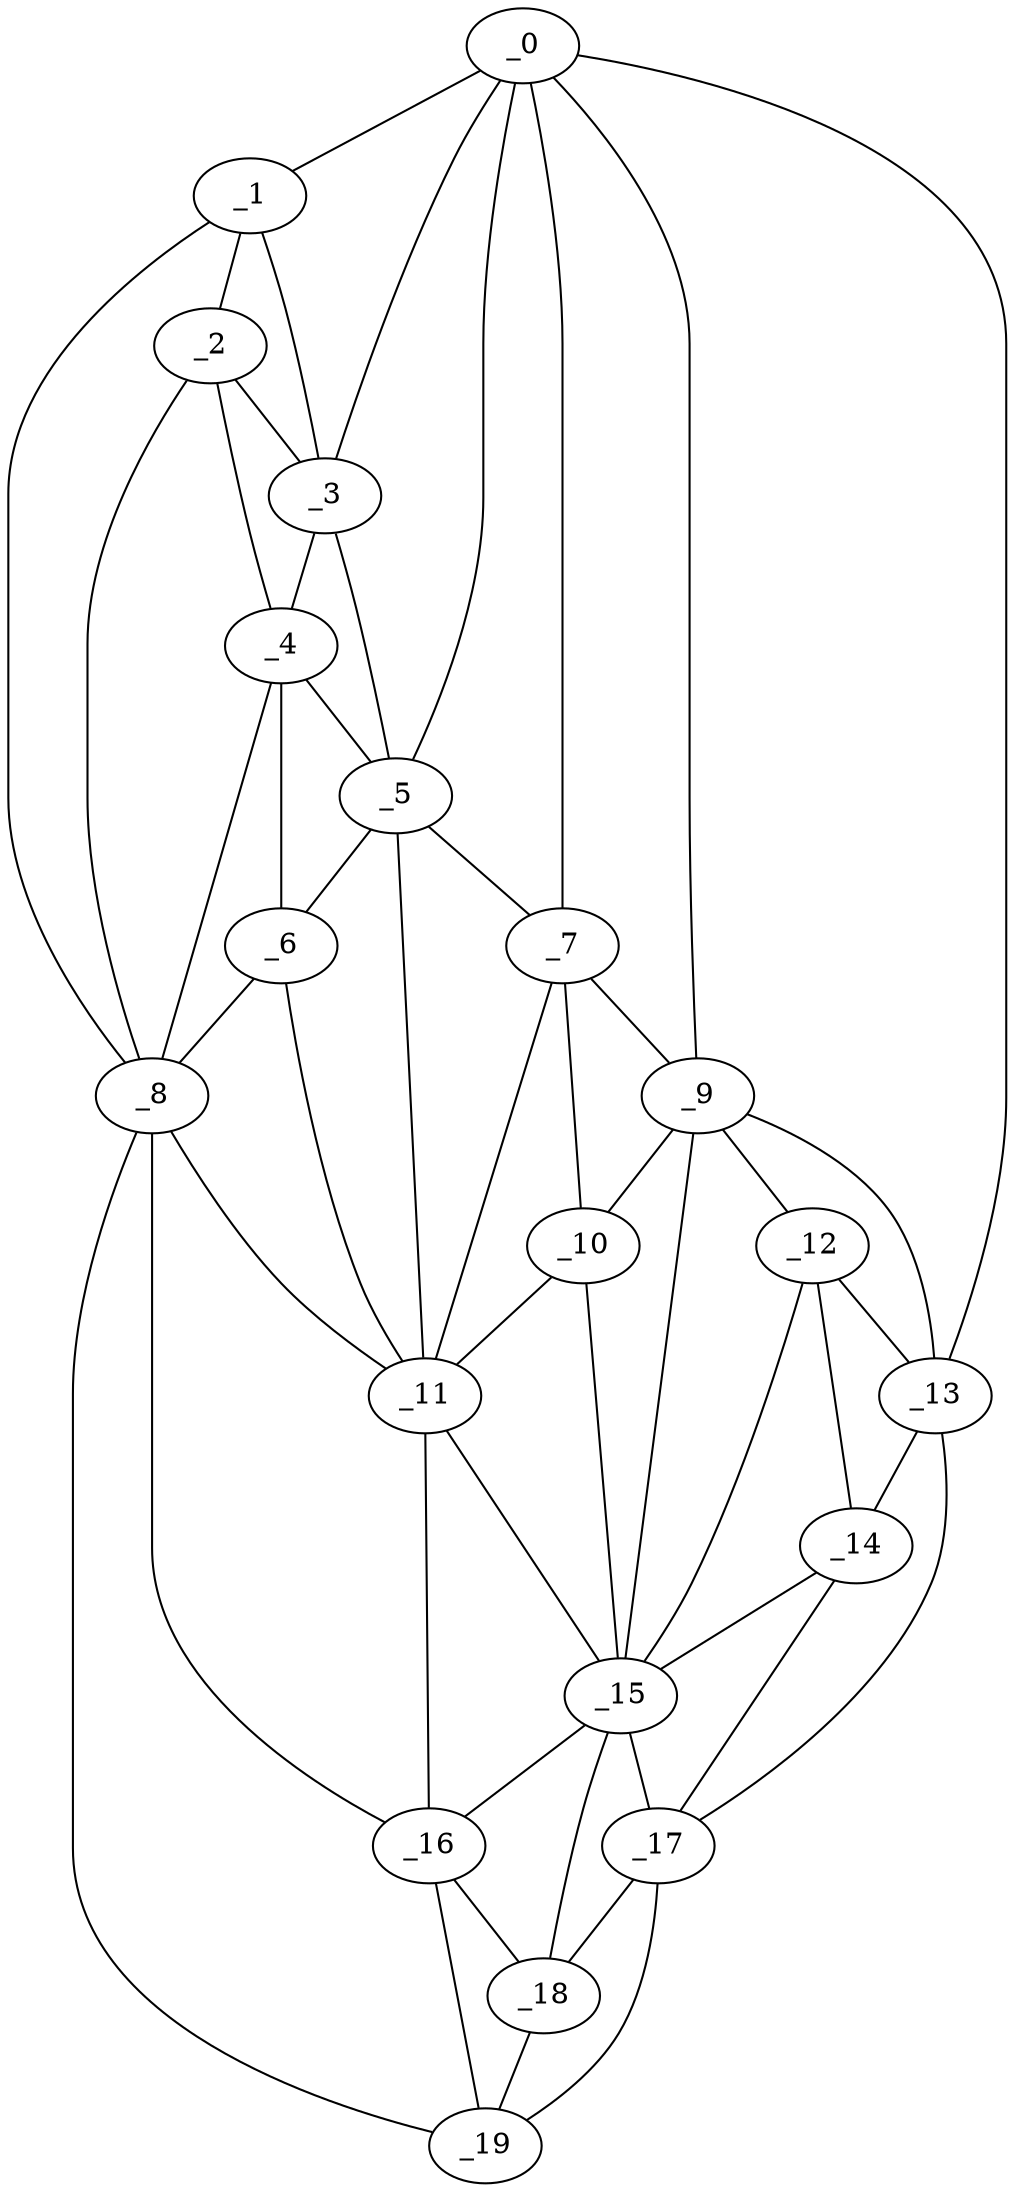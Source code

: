 graph "obj29__195.gxl" {
	_0	 [x=8,
		y=37];
	_1	 [x=29,
		y=26];
	_0 -- _1	 [valence=1];
	_3	 [x=43,
		y=35];
	_0 -- _3	 [valence=2];
	_5	 [x=57,
		y=45];
	_0 -- _5	 [valence=2];
	_7	 [x=66,
		y=54];
	_0 -- _7	 [valence=2];
	_9	 [x=77,
		y=85];
	_0 -- _9	 [valence=2];
	_13	 [x=83,
		y=112];
	_0 -- _13	 [valence=1];
	_2	 [x=40,
		y=25];
	_1 -- _2	 [valence=2];
	_1 -- _3	 [valence=2];
	_8	 [x=72,
		y=16];
	_1 -- _8	 [valence=1];
	_2 -- _3	 [valence=1];
	_4	 [x=54,
		y=31];
	_2 -- _4	 [valence=2];
	_2 -- _8	 [valence=1];
	_3 -- _4	 [valence=2];
	_3 -- _5	 [valence=2];
	_4 -- _5	 [valence=2];
	_6	 [x=64,
		y=30];
	_4 -- _6	 [valence=1];
	_4 -- _8	 [valence=2];
	_5 -- _6	 [valence=2];
	_5 -- _7	 [valence=2];
	_11	 [x=80,
		y=38];
	_5 -- _11	 [valence=2];
	_6 -- _8	 [valence=2];
	_6 -- _11	 [valence=1];
	_7 -- _9	 [valence=2];
	_10	 [x=78,
		y=68];
	_7 -- _10	 [valence=2];
	_7 -- _11	 [valence=1];
	_8 -- _11	 [valence=2];
	_16	 [x=108,
		y=38];
	_8 -- _16	 [valence=2];
	_19	 [x=126,
		y=40];
	_8 -- _19	 [valence=1];
	_9 -- _10	 [valence=1];
	_12	 [x=81,
		y=93];
	_9 -- _12	 [valence=1];
	_9 -- _13	 [valence=2];
	_15	 [x=96,
		y=71];
	_9 -- _15	 [valence=2];
	_10 -- _11	 [valence=2];
	_10 -- _15	 [valence=1];
	_11 -- _15	 [valence=2];
	_11 -- _16	 [valence=1];
	_12 -- _13	 [valence=2];
	_14	 [x=94,
		y=102];
	_12 -- _14	 [valence=1];
	_12 -- _15	 [valence=2];
	_13 -- _14	 [valence=1];
	_17	 [x=119,
		y=93];
	_13 -- _17	 [valence=1];
	_14 -- _15	 [valence=2];
	_14 -- _17	 [valence=2];
	_15 -- _16	 [valence=2];
	_15 -- _17	 [valence=1];
	_18	 [x=122,
		y=53];
	_15 -- _18	 [valence=2];
	_16 -- _18	 [valence=1];
	_16 -- _19	 [valence=1];
	_17 -- _18	 [valence=1];
	_17 -- _19	 [valence=1];
	_18 -- _19	 [valence=2];
}
